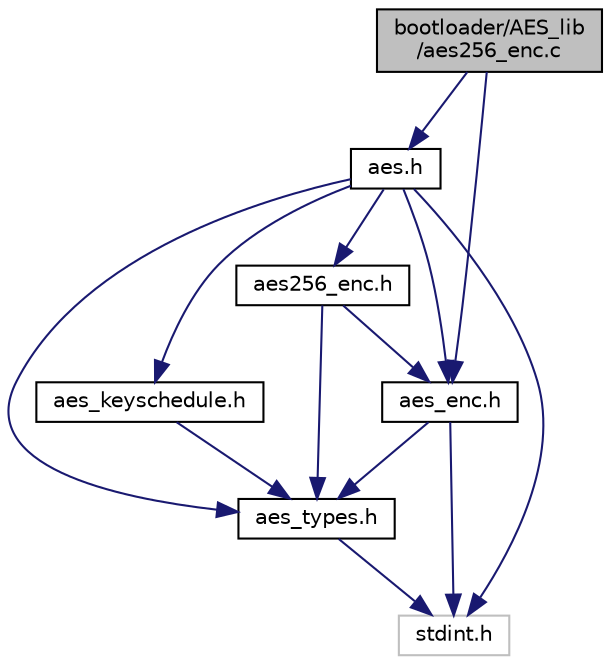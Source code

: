 digraph "bootloader/AES_lib/aes256_enc.c"
{
  edge [fontname="Helvetica",fontsize="10",labelfontname="Helvetica",labelfontsize="10"];
  node [fontname="Helvetica",fontsize="10",shape=record];
  Node0 [label="bootloader/AES_lib\l/aes256_enc.c",height=0.2,width=0.4,color="black", fillcolor="grey75", style="filled", fontcolor="black"];
  Node0 -> Node1 [color="midnightblue",fontsize="10",style="solid",fontname="Helvetica"];
  Node1 [label="aes.h",height=0.2,width=0.4,color="black", fillcolor="white", style="filled",URL="$bootloader_2_a_e_s__lib_2aes_8h.html"];
  Node1 -> Node2 [color="midnightblue",fontsize="10",style="solid",fontname="Helvetica"];
  Node2 [label="stdint.h",height=0.2,width=0.4,color="grey75", fillcolor="white", style="filled"];
  Node1 -> Node3 [color="midnightblue",fontsize="10",style="solid",fontname="Helvetica"];
  Node3 [label="aes_types.h",height=0.2,width=0.4,color="black", fillcolor="white", style="filled",URL="$bootloader_2_a_e_s__lib_2aes__types_8h.html"];
  Node3 -> Node2 [color="midnightblue",fontsize="10",style="solid",fontname="Helvetica"];
  Node1 -> Node4 [color="midnightblue",fontsize="10",style="solid",fontname="Helvetica"];
  Node4 [label="aes256_enc.h",height=0.2,width=0.4,color="black", fillcolor="white", style="filled",URL="$bootloader_2_a_e_s__lib_2aes256__enc_8h.html"];
  Node4 -> Node3 [color="midnightblue",fontsize="10",style="solid",fontname="Helvetica"];
  Node4 -> Node5 [color="midnightblue",fontsize="10",style="solid",fontname="Helvetica"];
  Node5 [label="aes_enc.h",height=0.2,width=0.4,color="black", fillcolor="white", style="filled",URL="$bootloader_2_a_e_s__lib_2aes__enc_8h.html"];
  Node5 -> Node3 [color="midnightblue",fontsize="10",style="solid",fontname="Helvetica"];
  Node5 -> Node2 [color="midnightblue",fontsize="10",style="solid",fontname="Helvetica"];
  Node1 -> Node5 [color="midnightblue",fontsize="10",style="solid",fontname="Helvetica"];
  Node1 -> Node6 [color="midnightblue",fontsize="10",style="solid",fontname="Helvetica"];
  Node6 [label="aes_keyschedule.h",height=0.2,width=0.4,color="black", fillcolor="white", style="filled",URL="$bootloader_2_a_e_s__lib_2aes__keyschedule_8h.html"];
  Node6 -> Node3 [color="midnightblue",fontsize="10",style="solid",fontname="Helvetica"];
  Node0 -> Node5 [color="midnightblue",fontsize="10",style="solid",fontname="Helvetica"];
}

